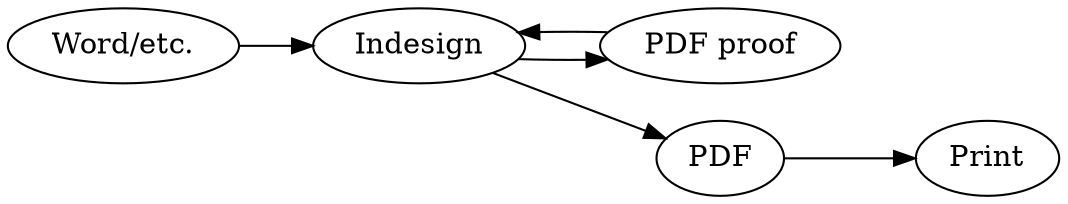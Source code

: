 digraph {
rankdir=LR;
"Word/etc." -> Indesign

Indesign -> "PDF proof" -> Indesign

Indesign -> PDF -> Print

}